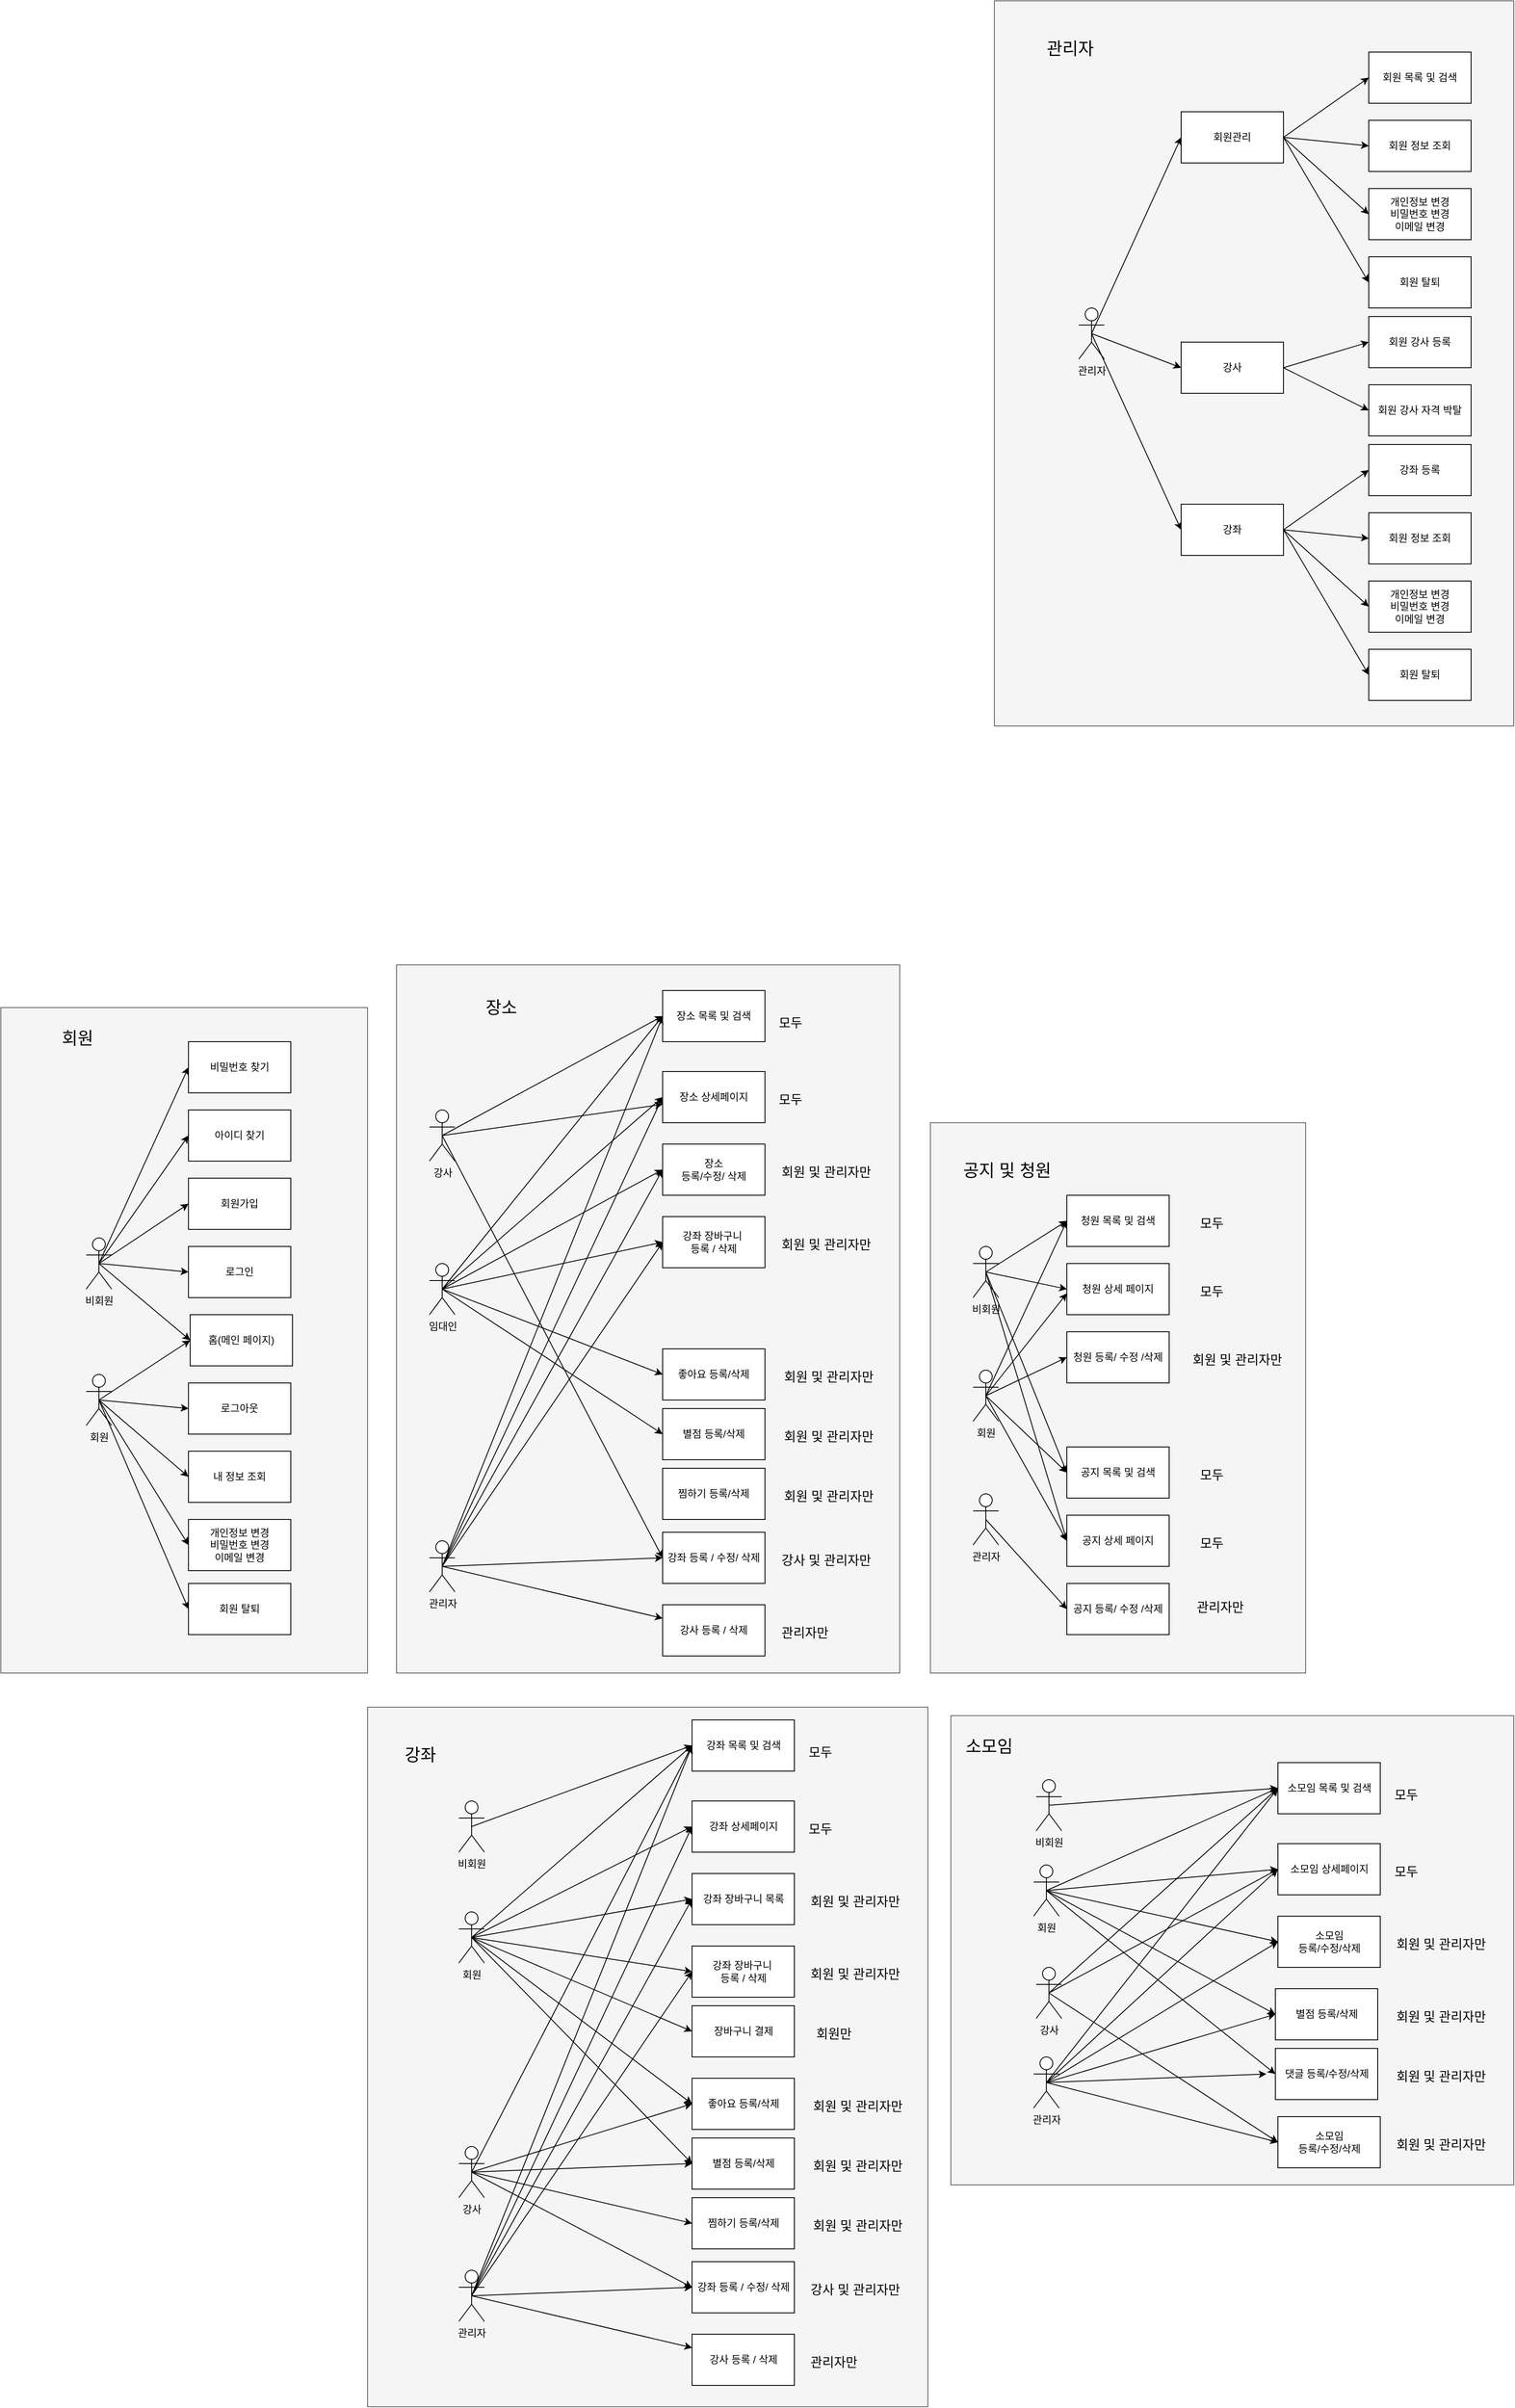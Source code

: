 <mxfile version="16.2.7" type="device"><diagram id="tnVZ0UBJcS_39ZydmiyV" name="Page-1"><mxGraphModel dx="2728" dy="2067" grid="1" gridSize="10" guides="1" tooltips="1" connect="1" arrows="1" fold="1" page="1" pageScale="1" pageWidth="827" pageHeight="1169" math="0" shadow="0"><root><mxCell id="0"/><mxCell id="1" parent="0"/><mxCell id="cS36Bygaj4DYbMLVJEpP-3" value="" style="rounded=0;whiteSpace=wrap;html=1;fillColor=#f5f5f5;fontColor=#333333;strokeColor=#666666;" parent="1" vertex="1"><mxGeometry x="-414" y="1000" width="430" height="780" as="geometry"/></mxCell><mxCell id="cS36Bygaj4DYbMLVJEpP-16" style="edgeStyle=none;rounded=0;orthogonalLoop=1;jettySize=auto;html=1;exitX=0.5;exitY=0.5;exitDx=0;exitDy=0;exitPerimeter=0;entryX=0;entryY=0.5;entryDx=0;entryDy=0;" parent="1" source="cS36Bygaj4DYbMLVJEpP-1" target="cS36Bygaj4DYbMLVJEpP-4" edge="1"><mxGeometry relative="1" as="geometry"/></mxCell><mxCell id="cS36Bygaj4DYbMLVJEpP-17" style="edgeStyle=none;rounded=0;orthogonalLoop=1;jettySize=auto;html=1;exitX=0.5;exitY=0.5;exitDx=0;exitDy=0;exitPerimeter=0;entryX=0;entryY=0.5;entryDx=0;entryDy=0;" parent="1" source="cS36Bygaj4DYbMLVJEpP-1" target="cS36Bygaj4DYbMLVJEpP-6" edge="1"><mxGeometry relative="1" as="geometry"/></mxCell><mxCell id="cS36Bygaj4DYbMLVJEpP-18" style="edgeStyle=none;rounded=0;orthogonalLoop=1;jettySize=auto;html=1;exitX=0.5;exitY=0.5;exitDx=0;exitDy=0;exitPerimeter=0;entryX=0;entryY=0.5;entryDx=0;entryDy=0;" parent="1" source="cS36Bygaj4DYbMLVJEpP-1" target="cS36Bygaj4DYbMLVJEpP-9" edge="1"><mxGeometry relative="1" as="geometry"/></mxCell><mxCell id="cS36Bygaj4DYbMLVJEpP-19" style="edgeStyle=none;rounded=0;orthogonalLoop=1;jettySize=auto;html=1;exitX=0.5;exitY=0.5;exitDx=0;exitDy=0;exitPerimeter=0;entryX=0;entryY=0.5;entryDx=0;entryDy=0;" parent="1" source="cS36Bygaj4DYbMLVJEpP-1" target="cS36Bygaj4DYbMLVJEpP-12" edge="1"><mxGeometry relative="1" as="geometry"/></mxCell><mxCell id="cS36Bygaj4DYbMLVJEpP-60" style="edgeStyle=none;rounded=0;orthogonalLoop=1;jettySize=auto;html=1;exitX=0.5;exitY=0.5;exitDx=0;exitDy=0;exitPerimeter=0;entryX=0;entryY=0.5;entryDx=0;entryDy=0;" parent="1" source="cS36Bygaj4DYbMLVJEpP-1" target="cS36Bygaj4DYbMLVJEpP-5" edge="1"><mxGeometry relative="1" as="geometry"/></mxCell><mxCell id="cS36Bygaj4DYbMLVJEpP-1" value="비회원" style="shape=umlActor;verticalLabelPosition=bottom;verticalAlign=top;html=1;outlineConnect=0;" parent="1" vertex="1"><mxGeometry x="-314" y="1270" width="30" height="60" as="geometry"/></mxCell><mxCell id="cS36Bygaj4DYbMLVJEpP-20" style="edgeStyle=none;rounded=0;orthogonalLoop=1;jettySize=auto;html=1;exitX=0.5;exitY=0.5;exitDx=0;exitDy=0;exitPerimeter=0;entryX=0;entryY=0.5;entryDx=0;entryDy=0;" parent="1" source="cS36Bygaj4DYbMLVJEpP-2" target="cS36Bygaj4DYbMLVJEpP-4" edge="1"><mxGeometry relative="1" as="geometry"/></mxCell><mxCell id="cS36Bygaj4DYbMLVJEpP-24" style="edgeStyle=none;rounded=0;orthogonalLoop=1;jettySize=auto;html=1;exitX=0.5;exitY=0.5;exitDx=0;exitDy=0;exitPerimeter=0;entryX=0;entryY=0.5;entryDx=0;entryDy=0;" parent="1" source="cS36Bygaj4DYbMLVJEpP-2" target="cS36Bygaj4DYbMLVJEpP-22" edge="1"><mxGeometry relative="1" as="geometry"/></mxCell><mxCell id="cS36Bygaj4DYbMLVJEpP-25" style="edgeStyle=none;rounded=0;orthogonalLoop=1;jettySize=auto;html=1;exitX=0.5;exitY=0.5;exitDx=0;exitDy=0;exitPerimeter=0;entryX=0;entryY=0.5;entryDx=0;entryDy=0;" parent="1" source="cS36Bygaj4DYbMLVJEpP-2" target="cS36Bygaj4DYbMLVJEpP-7" edge="1"><mxGeometry relative="1" as="geometry"/></mxCell><mxCell id="cS36Bygaj4DYbMLVJEpP-26" style="edgeStyle=none;rounded=0;orthogonalLoop=1;jettySize=auto;html=1;exitX=0.5;exitY=0.5;exitDx=0;exitDy=0;exitPerimeter=0;entryX=0;entryY=0.5;entryDx=0;entryDy=0;" parent="1" source="cS36Bygaj4DYbMLVJEpP-2" target="cS36Bygaj4DYbMLVJEpP-11" edge="1"><mxGeometry relative="1" as="geometry"/></mxCell><mxCell id="cS36Bygaj4DYbMLVJEpP-27" style="edgeStyle=none;rounded=0;orthogonalLoop=1;jettySize=auto;html=1;exitX=0.5;exitY=0.5;exitDx=0;exitDy=0;exitPerimeter=0;entryX=0;entryY=0.5;entryDx=0;entryDy=0;" parent="1" source="cS36Bygaj4DYbMLVJEpP-2" target="cS36Bygaj4DYbMLVJEpP-10" edge="1"><mxGeometry relative="1" as="geometry"/></mxCell><mxCell id="cS36Bygaj4DYbMLVJEpP-2" value="회원" style="shape=umlActor;verticalLabelPosition=bottom;verticalAlign=top;html=1;outlineConnect=0;" parent="1" vertex="1"><mxGeometry x="-314" y="1430" width="30" height="60" as="geometry"/></mxCell><mxCell id="cS36Bygaj4DYbMLVJEpP-4" value="홈(메인 페이지)" style="rounded=0;whiteSpace=wrap;html=1;" parent="1" vertex="1"><mxGeometry x="-192" y="1360" width="120" height="60" as="geometry"/></mxCell><mxCell id="cS36Bygaj4DYbMLVJEpP-5" value="로그인" style="rounded=0;whiteSpace=wrap;html=1;" parent="1" vertex="1"><mxGeometry x="-194" y="1280" width="120" height="60" as="geometry"/></mxCell><mxCell id="cS36Bygaj4DYbMLVJEpP-6" value="회원가입" style="rounded=0;whiteSpace=wrap;html=1;" parent="1" vertex="1"><mxGeometry x="-194" y="1200" width="120" height="60" as="geometry"/></mxCell><mxCell id="cS36Bygaj4DYbMLVJEpP-7" value="내 정보 조회" style="rounded=0;whiteSpace=wrap;html=1;" parent="1" vertex="1"><mxGeometry x="-194" y="1520" width="120" height="60" as="geometry"/></mxCell><mxCell id="cS36Bygaj4DYbMLVJEpP-9" value="아이디 찾기" style="rounded=0;whiteSpace=wrap;html=1;" parent="1" vertex="1"><mxGeometry x="-194" y="1120" width="120" height="60" as="geometry"/></mxCell><mxCell id="cS36Bygaj4DYbMLVJEpP-10" value="회원 탈퇴" style="rounded=0;whiteSpace=wrap;html=1;" parent="1" vertex="1"><mxGeometry x="-194" y="1675" width="120" height="60" as="geometry"/></mxCell><mxCell id="cS36Bygaj4DYbMLVJEpP-11" value="개인정보 변경&lt;br&gt;비밀번호 변경&lt;br&gt;이메일 변경" style="rounded=0;whiteSpace=wrap;html=1;" parent="1" vertex="1"><mxGeometry x="-194" y="1600" width="120" height="60" as="geometry"/></mxCell><mxCell id="cS36Bygaj4DYbMLVJEpP-12" value="비밀번호 찾기" style="rounded=0;whiteSpace=wrap;html=1;" parent="1" vertex="1"><mxGeometry x="-194" y="1040" width="120" height="60" as="geometry"/></mxCell><mxCell id="cS36Bygaj4DYbMLVJEpP-22" value="로그아웃" style="rounded=0;whiteSpace=wrap;html=1;" parent="1" vertex="1"><mxGeometry x="-194" y="1440" width="120" height="60" as="geometry"/></mxCell><mxCell id="cS36Bygaj4DYbMLVJEpP-29" value="" style="rounded=0;whiteSpace=wrap;html=1;fillColor=#f5f5f5;fontColor=#333333;strokeColor=#666666;" parent="1" vertex="1"><mxGeometry x="751" y="-180" width="609" height="850" as="geometry"/></mxCell><mxCell id="cS36Bygaj4DYbMLVJEpP-33" style="edgeStyle=none;rounded=0;orthogonalLoop=1;jettySize=auto;html=1;exitX=0.5;exitY=0.5;exitDx=0;exitDy=0;exitPerimeter=0;entryX=0;entryY=0.5;entryDx=0;entryDy=0;" parent="1" source="cS36Bygaj4DYbMLVJEpP-34" target="cS36Bygaj4DYbMLVJEpP-48" edge="1"><mxGeometry relative="1" as="geometry"/></mxCell><mxCell id="nobBOqxAMvj7WDe08s8C-33" style="edgeStyle=none;rounded=0;orthogonalLoop=1;jettySize=auto;html=1;exitX=0.5;exitY=0.5;exitDx=0;exitDy=0;exitPerimeter=0;entryX=0;entryY=0.5;entryDx=0;entryDy=0;" parent="1" source="cS36Bygaj4DYbMLVJEpP-34" target="cS36Bygaj4DYbMLVJEpP-142" edge="1"><mxGeometry relative="1" as="geometry"/></mxCell><mxCell id="nobBOqxAMvj7WDe08s8C-34" style="edgeStyle=none;rounded=0;orthogonalLoop=1;jettySize=auto;html=1;exitX=0.5;exitY=0.5;exitDx=0;exitDy=0;exitPerimeter=0;entryX=0;entryY=0.5;entryDx=0;entryDy=0;" parent="1" source="cS36Bygaj4DYbMLVJEpP-34" target="cS36Bygaj4DYbMLVJEpP-151" edge="1"><mxGeometry relative="1" as="geometry"/></mxCell><mxCell id="cS36Bygaj4DYbMLVJEpP-34" value="관리자" style="shape=umlActor;verticalLabelPosition=bottom;verticalAlign=top;html=1;outlineConnect=0;" parent="1" vertex="1"><mxGeometry x="850" y="180" width="30" height="60" as="geometry"/></mxCell><mxCell id="cS36Bygaj4DYbMLVJEpP-53" style="edgeStyle=none;rounded=0;orthogonalLoop=1;jettySize=auto;html=1;exitX=1;exitY=0.5;exitDx=0;exitDy=0;entryX=0;entryY=0.5;entryDx=0;entryDy=0;" parent="1" source="cS36Bygaj4DYbMLVJEpP-48" target="cS36Bygaj4DYbMLVJEpP-51" edge="1"><mxGeometry relative="1" as="geometry"/></mxCell><mxCell id="cS36Bygaj4DYbMLVJEpP-54" style="edgeStyle=none;rounded=0;orthogonalLoop=1;jettySize=auto;html=1;exitX=1;exitY=0.5;exitDx=0;exitDy=0;entryX=0;entryY=0.5;entryDx=0;entryDy=0;" parent="1" source="cS36Bygaj4DYbMLVJEpP-48" target="cS36Bygaj4DYbMLVJEpP-52" edge="1"><mxGeometry relative="1" as="geometry"/></mxCell><mxCell id="cS36Bygaj4DYbMLVJEpP-56" style="edgeStyle=none;rounded=0;orthogonalLoop=1;jettySize=auto;html=1;exitX=1;exitY=0.5;exitDx=0;exitDy=0;entryX=0;entryY=0.5;entryDx=0;entryDy=0;" parent="1" source="cS36Bygaj4DYbMLVJEpP-48" target="cS36Bygaj4DYbMLVJEpP-55" edge="1"><mxGeometry relative="1" as="geometry"/></mxCell><mxCell id="cS36Bygaj4DYbMLVJEpP-59" style="edgeStyle=none;rounded=0;orthogonalLoop=1;jettySize=auto;html=1;exitX=1;exitY=0.5;exitDx=0;exitDy=0;entryX=0;entryY=0.5;entryDx=0;entryDy=0;" parent="1" source="cS36Bygaj4DYbMLVJEpP-48" target="cS36Bygaj4DYbMLVJEpP-58" edge="1"><mxGeometry relative="1" as="geometry"/></mxCell><mxCell id="cS36Bygaj4DYbMLVJEpP-48" value="회원관리" style="rounded=0;whiteSpace=wrap;html=1;" parent="1" vertex="1"><mxGeometry x="970" y="-50" width="120" height="60" as="geometry"/></mxCell><mxCell id="cS36Bygaj4DYbMLVJEpP-51" value="회원 목록 및 검색" style="rounded=0;whiteSpace=wrap;html=1;" parent="1" vertex="1"><mxGeometry x="1190" y="-120" width="120" height="60" as="geometry"/></mxCell><mxCell id="cS36Bygaj4DYbMLVJEpP-52" value="개인정보 변경&lt;br&gt;비밀번호 변경&lt;br&gt;이메일 변경" style="rounded=0;whiteSpace=wrap;html=1;" parent="1" vertex="1"><mxGeometry x="1190" y="40" width="120" height="60" as="geometry"/></mxCell><mxCell id="cS36Bygaj4DYbMLVJEpP-55" value="회원 정보 조회" style="rounded=0;whiteSpace=wrap;html=1;" parent="1" vertex="1"><mxGeometry x="1190" y="-40" width="120" height="60" as="geometry"/></mxCell><mxCell id="cS36Bygaj4DYbMLVJEpP-58" value="회원 탈퇴" style="rounded=0;whiteSpace=wrap;html=1;" parent="1" vertex="1"><mxGeometry x="1190" y="120" width="120" height="60" as="geometry"/></mxCell><mxCell id="cS36Bygaj4DYbMLVJEpP-84" value="" style="rounded=0;whiteSpace=wrap;html=1;fillColor=#f5f5f5;fontColor=#333333;strokeColor=#666666;" parent="1" vertex="1"><mxGeometry x="16" y="1820" width="657" height="820" as="geometry"/></mxCell><mxCell id="cS36Bygaj4DYbMLVJEpP-85" style="edgeStyle=none;rounded=0;orthogonalLoop=1;jettySize=auto;html=1;exitX=0.5;exitY=0.5;exitDx=0;exitDy=0;exitPerimeter=0;entryX=0;entryY=0.5;entryDx=0;entryDy=0;" parent="1" source="cS36Bygaj4DYbMLVJEpP-90" target="cS36Bygaj4DYbMLVJEpP-97" edge="1"><mxGeometry relative="1" as="geometry"/></mxCell><mxCell id="cS36Bygaj4DYbMLVJEpP-90" value="비회원" style="shape=umlActor;verticalLabelPosition=bottom;verticalAlign=top;html=1;outlineConnect=0;" parent="1" vertex="1"><mxGeometry x="123" y="1930" width="30" height="60" as="geometry"/></mxCell><mxCell id="cS36Bygaj4DYbMLVJEpP-91" style="edgeStyle=none;rounded=0;orthogonalLoop=1;jettySize=auto;html=1;exitX=0.5;exitY=0.5;exitDx=0;exitDy=0;exitPerimeter=0;entryX=0;entryY=0.5;entryDx=0;entryDy=0;" parent="1" source="cS36Bygaj4DYbMLVJEpP-96" target="cS36Bygaj4DYbMLVJEpP-97" edge="1"><mxGeometry relative="1" as="geometry"/></mxCell><mxCell id="cS36Bygaj4DYbMLVJEpP-93" style="edgeStyle=none;rounded=0;orthogonalLoop=1;jettySize=auto;html=1;exitX=0.5;exitY=0.5;exitDx=0;exitDy=0;exitPerimeter=0;entryX=0;entryY=0.5;entryDx=0;entryDy=0;" parent="1" source="cS36Bygaj4DYbMLVJEpP-96" target="cS36Bygaj4DYbMLVJEpP-100" edge="1"><mxGeometry relative="1" as="geometry"/></mxCell><mxCell id="cS36Bygaj4DYbMLVJEpP-162" style="edgeStyle=none;rounded=0;orthogonalLoop=1;jettySize=auto;html=1;exitX=0.5;exitY=0.5;exitDx=0;exitDy=0;exitPerimeter=0;entryX=0;entryY=0.5;entryDx=0;entryDy=0;fontSize=20;" parent="1" source="cS36Bygaj4DYbMLVJEpP-96" target="cS36Bygaj4DYbMLVJEpP-157" edge="1"><mxGeometry relative="1" as="geometry"/></mxCell><mxCell id="cS36Bygaj4DYbMLVJEpP-169" style="edgeStyle=none;rounded=0;orthogonalLoop=1;jettySize=auto;html=1;exitX=0.5;exitY=0.5;exitDx=0;exitDy=0;exitPerimeter=0;entryX=0;entryY=0.5;entryDx=0;entryDy=0;fontSize=20;" parent="1" source="cS36Bygaj4DYbMLVJEpP-96" target="cS36Bygaj4DYbMLVJEpP-103" edge="1"><mxGeometry relative="1" as="geometry"/></mxCell><mxCell id="cS36Bygaj4DYbMLVJEpP-256" style="edgeStyle=none;rounded=0;orthogonalLoop=1;jettySize=auto;html=1;exitX=0.5;exitY=0.5;exitDx=0;exitDy=0;exitPerimeter=0;entryX=0;entryY=0.5;entryDx=0;entryDy=0;fontSize=15;" parent="1" source="cS36Bygaj4DYbMLVJEpP-96" target="cS36Bygaj4DYbMLVJEpP-253" edge="1"><mxGeometry relative="1" as="geometry"/></mxCell><mxCell id="cS36Bygaj4DYbMLVJEpP-257" style="edgeStyle=none;rounded=0;orthogonalLoop=1;jettySize=auto;html=1;exitX=0.5;exitY=0.5;exitDx=0;exitDy=0;exitPerimeter=0;entryX=0;entryY=0.5;entryDx=0;entryDy=0;fontSize=15;" parent="1" source="cS36Bygaj4DYbMLVJEpP-96" target="cS36Bygaj4DYbMLVJEpP-254" edge="1"><mxGeometry relative="1" as="geometry"/></mxCell><mxCell id="nobBOqxAMvj7WDe08s8C-4" style="edgeStyle=none;rounded=0;orthogonalLoop=1;jettySize=auto;html=1;exitX=0.5;exitY=0.5;exitDx=0;exitDy=0;exitPerimeter=0;entryX=0;entryY=0.5;entryDx=0;entryDy=0;" parent="1" source="cS36Bygaj4DYbMLVJEpP-96" target="nobBOqxAMvj7WDe08s8C-2" edge="1"><mxGeometry relative="1" as="geometry"/></mxCell><mxCell id="cS36Bygaj4DYbMLVJEpP-96" value="회원" style="shape=umlActor;verticalLabelPosition=bottom;verticalAlign=top;html=1;outlineConnect=0;" parent="1" vertex="1"><mxGeometry x="123" y="2060" width="30" height="60" as="geometry"/></mxCell><mxCell id="cS36Bygaj4DYbMLVJEpP-97" value="강좌 목록 및 검색" style="rounded=0;whiteSpace=wrap;html=1;" parent="1" vertex="1"><mxGeometry x="396.5" y="1835" width="120" height="60" as="geometry"/></mxCell><mxCell id="cS36Bygaj4DYbMLVJEpP-100" value="강좌 장바구니 목록" style="rounded=0;whiteSpace=wrap;html=1;" parent="1" vertex="1"><mxGeometry x="396.5" y="2015" width="120" height="60" as="geometry"/></mxCell><mxCell id="cS36Bygaj4DYbMLVJEpP-103" value="강좌 장바구니&amp;nbsp;&lt;br&gt;등록 / 삭제" style="rounded=0;whiteSpace=wrap;html=1;" parent="1" vertex="1"><mxGeometry x="396.5" y="2100" width="120" height="60" as="geometry"/></mxCell><mxCell id="cS36Bygaj4DYbMLVJEpP-104" value="강좌 등록 / 수정/ 삭제" style="rounded=0;whiteSpace=wrap;html=1;" parent="1" vertex="1"><mxGeometry x="396.5" y="2470" width="120" height="60" as="geometry"/></mxCell><mxCell id="cS36Bygaj4DYbMLVJEpP-107" value="" style="rounded=0;whiteSpace=wrap;html=1;fillColor=#f5f5f5;fontColor=#333333;strokeColor=#666666;" parent="1" vertex="1"><mxGeometry x="676" y="1135" width="440" height="645" as="geometry"/></mxCell><mxCell id="nobBOqxAMvj7WDe08s8C-9" style="edgeStyle=none;rounded=0;orthogonalLoop=1;jettySize=auto;html=1;exitX=0.5;exitY=0.5;exitDx=0;exitDy=0;exitPerimeter=0;entryX=0;entryY=0.5;entryDx=0;entryDy=0;" parent="1" source="cS36Bygaj4DYbMLVJEpP-113" target="nobBOqxAMvj7WDe08s8C-8" edge="1"><mxGeometry relative="1" as="geometry"/></mxCell><mxCell id="nobBOqxAMvj7WDe08s8C-13" style="edgeStyle=none;rounded=0;orthogonalLoop=1;jettySize=auto;html=1;exitX=0.5;exitY=0.5;exitDx=0;exitDy=0;exitPerimeter=0;entryX=0;entryY=0.5;entryDx=0;entryDy=0;" parent="1" source="cS36Bygaj4DYbMLVJEpP-113" target="nobBOqxAMvj7WDe08s8C-7" edge="1"><mxGeometry relative="1" as="geometry"/></mxCell><mxCell id="nobBOqxAMvj7WDe08s8C-17" style="edgeStyle=none;rounded=0;orthogonalLoop=1;jettySize=auto;html=1;exitX=0.5;exitY=0.5;exitDx=0;exitDy=0;exitPerimeter=0;" parent="1" source="cS36Bygaj4DYbMLVJEpP-113" edge="1"><mxGeometry relative="1" as="geometry"><mxPoint x="836" y="1545" as="targetPoint"/></mxGeometry></mxCell><mxCell id="nobBOqxAMvj7WDe08s8C-18" style="edgeStyle=none;rounded=0;orthogonalLoop=1;jettySize=auto;html=1;exitX=0.5;exitY=0.5;exitDx=0;exitDy=0;exitPerimeter=0;entryX=0;entryY=0.5;entryDx=0;entryDy=0;" parent="1" source="cS36Bygaj4DYbMLVJEpP-113" target="cS36Bygaj4DYbMLVJEpP-124" edge="1"><mxGeometry relative="1" as="geometry"/></mxCell><mxCell id="cS36Bygaj4DYbMLVJEpP-113" value="비회원" style="shape=umlActor;verticalLabelPosition=bottom;verticalAlign=top;html=1;outlineConnect=0;" parent="1" vertex="1"><mxGeometry x="726" y="1280" width="30" height="60" as="geometry"/></mxCell><mxCell id="nobBOqxAMvj7WDe08s8C-12" style="edgeStyle=none;rounded=0;orthogonalLoop=1;jettySize=auto;html=1;exitX=0.5;exitY=0.5;exitDx=0;exitDy=0;exitPerimeter=0;entryX=0;entryY=0.5;entryDx=0;entryDy=0;" parent="1" source="cS36Bygaj4DYbMLVJEpP-119" target="nobBOqxAMvj7WDe08s8C-8" edge="1"><mxGeometry relative="1" as="geometry"/></mxCell><mxCell id="nobBOqxAMvj7WDe08s8C-14" style="edgeStyle=none;rounded=0;orthogonalLoop=1;jettySize=auto;html=1;exitX=0.5;exitY=0.5;exitDx=0;exitDy=0;exitPerimeter=0;" parent="1" source="cS36Bygaj4DYbMLVJEpP-119" edge="1"><mxGeometry relative="1" as="geometry"><mxPoint x="836" y="1335" as="targetPoint"/></mxGeometry></mxCell><mxCell id="nobBOqxAMvj7WDe08s8C-15" style="edgeStyle=none;rounded=0;orthogonalLoop=1;jettySize=auto;html=1;exitX=0.5;exitY=0.5;exitDx=0;exitDy=0;exitPerimeter=0;entryX=0;entryY=0.5;entryDx=0;entryDy=0;" parent="1" source="cS36Bygaj4DYbMLVJEpP-119" target="nobBOqxAMvj7WDe08s8C-6" edge="1"><mxGeometry relative="1" as="geometry"/></mxCell><mxCell id="nobBOqxAMvj7WDe08s8C-16" style="edgeStyle=none;rounded=0;orthogonalLoop=1;jettySize=auto;html=1;exitX=0.5;exitY=0.5;exitDx=0;exitDy=0;exitPerimeter=0;entryX=0;entryY=0.5;entryDx=0;entryDy=0;" parent="1" source="cS36Bygaj4DYbMLVJEpP-119" target="cS36Bygaj4DYbMLVJEpP-127" edge="1"><mxGeometry relative="1" as="geometry"/></mxCell><mxCell id="nobBOqxAMvj7WDe08s8C-20" style="edgeStyle=none;rounded=0;orthogonalLoop=1;jettySize=auto;html=1;exitX=0.5;exitY=0.5;exitDx=0;exitDy=0;exitPerimeter=0;entryX=0;entryY=0.5;entryDx=0;entryDy=0;" parent="1" source="cS36Bygaj4DYbMLVJEpP-119" target="cS36Bygaj4DYbMLVJEpP-124" edge="1"><mxGeometry relative="1" as="geometry"/></mxCell><mxCell id="cS36Bygaj4DYbMLVJEpP-119" value="회원" style="shape=umlActor;verticalLabelPosition=bottom;verticalAlign=top;html=1;outlineConnect=0;" parent="1" vertex="1"><mxGeometry x="726" y="1425" width="30" height="60" as="geometry"/></mxCell><mxCell id="cS36Bygaj4DYbMLVJEpP-122" value="공지 등록/ 수정 /삭제" style="rounded=0;whiteSpace=wrap;html=1;" parent="1" vertex="1"><mxGeometry x="836" y="1675" width="120" height="60" as="geometry"/></mxCell><mxCell id="cS36Bygaj4DYbMLVJEpP-124" value="공지 상세 페이지" style="rounded=0;whiteSpace=wrap;html=1;" parent="1" vertex="1"><mxGeometry x="836" y="1595" width="120" height="60" as="geometry"/></mxCell><mxCell id="cS36Bygaj4DYbMLVJEpP-127" value="공지 목록 및 검색" style="rounded=0;whiteSpace=wrap;html=1;" parent="1" vertex="1"><mxGeometry x="836" y="1515" width="120" height="60" as="geometry"/></mxCell><mxCell id="cS36Bygaj4DYbMLVJEpP-129" value="&lt;font style=&quot;font-size: 20px&quot;&gt;공지 및 청원&lt;/font&gt;" style="text;html=1;strokeColor=none;fillColor=none;align=center;verticalAlign=middle;whiteSpace=wrap;rounded=0;" parent="1" vertex="1"><mxGeometry x="696" y="1175" width="140" height="30" as="geometry"/></mxCell><mxCell id="cS36Bygaj4DYbMLVJEpP-130" value="&lt;span style=&quot;font-size: 20px&quot;&gt;강좌&lt;/span&gt;" style="text;html=1;strokeColor=none;fillColor=none;align=center;verticalAlign=middle;whiteSpace=wrap;rounded=0;" parent="1" vertex="1"><mxGeometry x="43" y="1860" width="70" height="30" as="geometry"/></mxCell><mxCell id="cS36Bygaj4DYbMLVJEpP-132" value="&lt;font style=&quot;font-size: 20px&quot;&gt;회원&lt;/font&gt;" style="text;html=1;strokeColor=none;fillColor=none;align=center;verticalAlign=middle;whiteSpace=wrap;rounded=0;" parent="1" vertex="1"><mxGeometry x="-394" y="1020" width="140" height="30" as="geometry"/></mxCell><mxCell id="cS36Bygaj4DYbMLVJEpP-133" value="&lt;font style=&quot;font-size: 20px&quot;&gt;관리자&lt;/font&gt;" style="text;html=1;strokeColor=none;fillColor=none;align=center;verticalAlign=middle;whiteSpace=wrap;rounded=0;" parent="1" vertex="1"><mxGeometry x="770" y="-140" width="140" height="30" as="geometry"/></mxCell><mxCell id="cS36Bygaj4DYbMLVJEpP-135" style="edgeStyle=none;rounded=0;orthogonalLoop=1;jettySize=auto;html=1;exitX=0.5;exitY=0.5;exitDx=0;exitDy=0;exitPerimeter=0;entryX=0;entryY=0.5;entryDx=0;entryDy=0;fontSize=20;" parent="1" source="cS36Bygaj4DYbMLVJEpP-134" target="cS36Bygaj4DYbMLVJEpP-104" edge="1"><mxGeometry relative="1" as="geometry"/></mxCell><mxCell id="cS36Bygaj4DYbMLVJEpP-170" style="edgeStyle=none;rounded=0;orthogonalLoop=1;jettySize=auto;html=1;exitX=0.5;exitY=0.5;exitDx=0;exitDy=0;exitPerimeter=0;entryX=0;entryY=0.5;entryDx=0;entryDy=0;fontSize=20;" parent="1" source="cS36Bygaj4DYbMLVJEpP-134" target="cS36Bygaj4DYbMLVJEpP-97" edge="1"><mxGeometry relative="1" as="geometry"/></mxCell><mxCell id="cS36Bygaj4DYbMLVJEpP-265" style="edgeStyle=none;rounded=0;orthogonalLoop=1;jettySize=auto;html=1;exitX=0.5;exitY=0.5;exitDx=0;exitDy=0;exitPerimeter=0;entryX=0;entryY=0.5;entryDx=0;entryDy=0;fontSize=15;" parent="1" source="cS36Bygaj4DYbMLVJEpP-134" target="cS36Bygaj4DYbMLVJEpP-261" edge="1"><mxGeometry relative="1" as="geometry"/></mxCell><mxCell id="cS36Bygaj4DYbMLVJEpP-266" style="edgeStyle=none;rounded=0;orthogonalLoop=1;jettySize=auto;html=1;exitX=0.5;exitY=0.5;exitDx=0;exitDy=0;exitPerimeter=0;entryX=0;entryY=0.5;entryDx=0;entryDy=0;fontSize=15;" parent="1" source="cS36Bygaj4DYbMLVJEpP-134" target="cS36Bygaj4DYbMLVJEpP-254" edge="1"><mxGeometry relative="1" as="geometry"/></mxCell><mxCell id="cS36Bygaj4DYbMLVJEpP-267" style="edgeStyle=none;rounded=0;orthogonalLoop=1;jettySize=auto;html=1;exitX=0.5;exitY=0.5;exitDx=0;exitDy=0;exitPerimeter=0;entryX=0;entryY=0.5;entryDx=0;entryDy=0;fontSize=15;" parent="1" source="cS36Bygaj4DYbMLVJEpP-134" target="cS36Bygaj4DYbMLVJEpP-253" edge="1"><mxGeometry relative="1" as="geometry"/></mxCell><mxCell id="cS36Bygaj4DYbMLVJEpP-134" value="강사" style="shape=umlActor;verticalLabelPosition=bottom;verticalAlign=top;html=1;outlineConnect=0;" parent="1" vertex="1"><mxGeometry x="123" y="2335" width="30" height="60" as="geometry"/></mxCell><mxCell id="cS36Bygaj4DYbMLVJEpP-138" style="edgeStyle=none;rounded=0;orthogonalLoop=1;jettySize=auto;html=1;exitX=1;exitY=0.5;exitDx=0;exitDy=0;entryX=0;entryY=0.5;entryDx=0;entryDy=0;" parent="1" source="cS36Bygaj4DYbMLVJEpP-142" target="cS36Bygaj4DYbMLVJEpP-143" edge="1"><mxGeometry relative="1" as="geometry"/></mxCell><mxCell id="cS36Bygaj4DYbMLVJEpP-140" style="edgeStyle=none;rounded=0;orthogonalLoop=1;jettySize=auto;html=1;exitX=1;exitY=0.5;exitDx=0;exitDy=0;entryX=0;entryY=0.5;entryDx=0;entryDy=0;" parent="1" source="cS36Bygaj4DYbMLVJEpP-142" target="cS36Bygaj4DYbMLVJEpP-145" edge="1"><mxGeometry relative="1" as="geometry"/></mxCell><mxCell id="cS36Bygaj4DYbMLVJEpP-142" value="강사" style="rounded=0;whiteSpace=wrap;html=1;" parent="1" vertex="1"><mxGeometry x="970" y="220" width="120" height="60" as="geometry"/></mxCell><mxCell id="cS36Bygaj4DYbMLVJEpP-143" value="회원 강사 등록" style="rounded=0;whiteSpace=wrap;html=1;" parent="1" vertex="1"><mxGeometry x="1190" y="190" width="120" height="60" as="geometry"/></mxCell><mxCell id="cS36Bygaj4DYbMLVJEpP-145" value="회원 강사 자격 박탈" style="rounded=0;whiteSpace=wrap;html=1;" parent="1" vertex="1"><mxGeometry x="1190" y="270" width="120" height="60" as="geometry"/></mxCell><mxCell id="cS36Bygaj4DYbMLVJEpP-147" style="edgeStyle=none;rounded=0;orthogonalLoop=1;jettySize=auto;html=1;exitX=1;exitY=0.5;exitDx=0;exitDy=0;entryX=0;entryY=0.5;entryDx=0;entryDy=0;" parent="1" source="cS36Bygaj4DYbMLVJEpP-151" target="cS36Bygaj4DYbMLVJEpP-152" edge="1"><mxGeometry relative="1" as="geometry"/></mxCell><mxCell id="cS36Bygaj4DYbMLVJEpP-148" style="edgeStyle=none;rounded=0;orthogonalLoop=1;jettySize=auto;html=1;exitX=1;exitY=0.5;exitDx=0;exitDy=0;entryX=0;entryY=0.5;entryDx=0;entryDy=0;" parent="1" source="cS36Bygaj4DYbMLVJEpP-151" target="cS36Bygaj4DYbMLVJEpP-153" edge="1"><mxGeometry relative="1" as="geometry"/></mxCell><mxCell id="cS36Bygaj4DYbMLVJEpP-149" style="edgeStyle=none;rounded=0;orthogonalLoop=1;jettySize=auto;html=1;exitX=1;exitY=0.5;exitDx=0;exitDy=0;entryX=0;entryY=0.5;entryDx=0;entryDy=0;" parent="1" source="cS36Bygaj4DYbMLVJEpP-151" target="cS36Bygaj4DYbMLVJEpP-154" edge="1"><mxGeometry relative="1" as="geometry"/></mxCell><mxCell id="cS36Bygaj4DYbMLVJEpP-150" style="edgeStyle=none;rounded=0;orthogonalLoop=1;jettySize=auto;html=1;exitX=1;exitY=0.5;exitDx=0;exitDy=0;entryX=0;entryY=0.5;entryDx=0;entryDy=0;" parent="1" source="cS36Bygaj4DYbMLVJEpP-151" target="cS36Bygaj4DYbMLVJEpP-155" edge="1"><mxGeometry relative="1" as="geometry"/></mxCell><mxCell id="cS36Bygaj4DYbMLVJEpP-151" value="강좌" style="rounded=0;whiteSpace=wrap;html=1;" parent="1" vertex="1"><mxGeometry x="970" y="410" width="120" height="60" as="geometry"/></mxCell><mxCell id="cS36Bygaj4DYbMLVJEpP-152" value="강좌 등록" style="rounded=0;whiteSpace=wrap;html=1;" parent="1" vertex="1"><mxGeometry x="1190" y="340" width="120" height="60" as="geometry"/></mxCell><mxCell id="cS36Bygaj4DYbMLVJEpP-153" value="개인정보 변경&lt;br&gt;비밀번호 변경&lt;br&gt;이메일 변경" style="rounded=0;whiteSpace=wrap;html=1;" parent="1" vertex="1"><mxGeometry x="1190" y="500" width="120" height="60" as="geometry"/></mxCell><mxCell id="cS36Bygaj4DYbMLVJEpP-154" value="회원 정보 조회" style="rounded=0;whiteSpace=wrap;html=1;" parent="1" vertex="1"><mxGeometry x="1190" y="420" width="120" height="60" as="geometry"/></mxCell><mxCell id="cS36Bygaj4DYbMLVJEpP-155" value="회원 탈퇴" style="rounded=0;whiteSpace=wrap;html=1;" parent="1" vertex="1"><mxGeometry x="1190" y="580" width="120" height="60" as="geometry"/></mxCell><mxCell id="cS36Bygaj4DYbMLVJEpP-160" style="edgeStyle=none;rounded=0;orthogonalLoop=1;jettySize=auto;html=1;exitX=0.5;exitY=0.5;exitDx=0;exitDy=0;exitPerimeter=0;fontSize=20;" parent="1" source="cS36Bygaj4DYbMLVJEpP-156" target="cS36Bygaj4DYbMLVJEpP-158" edge="1"><mxGeometry relative="1" as="geometry"/></mxCell><mxCell id="cS36Bygaj4DYbMLVJEpP-172" style="edgeStyle=none;rounded=0;orthogonalLoop=1;jettySize=auto;html=1;exitX=0.5;exitY=0.5;exitDx=0;exitDy=0;exitPerimeter=0;entryX=0;entryY=0.5;entryDx=0;entryDy=0;fontSize=20;" parent="1" source="cS36Bygaj4DYbMLVJEpP-156" target="cS36Bygaj4DYbMLVJEpP-104" edge="1"><mxGeometry relative="1" as="geometry"/></mxCell><mxCell id="cS36Bygaj4DYbMLVJEpP-173" style="edgeStyle=none;rounded=0;orthogonalLoop=1;jettySize=auto;html=1;exitX=0.5;exitY=0.5;exitDx=0;exitDy=0;exitPerimeter=0;entryX=0;entryY=0.5;entryDx=0;entryDy=0;fontSize=20;" parent="1" source="cS36Bygaj4DYbMLVJEpP-156" target="cS36Bygaj4DYbMLVJEpP-157" edge="1"><mxGeometry relative="1" as="geometry"/></mxCell><mxCell id="cS36Bygaj4DYbMLVJEpP-174" style="edgeStyle=none;rounded=0;orthogonalLoop=1;jettySize=auto;html=1;exitX=0.5;exitY=0.5;exitDx=0;exitDy=0;exitPerimeter=0;entryX=0;entryY=0.5;entryDx=0;entryDy=0;fontSize=20;" parent="1" source="cS36Bygaj4DYbMLVJEpP-156" target="cS36Bygaj4DYbMLVJEpP-97" edge="1"><mxGeometry relative="1" as="geometry"/></mxCell><mxCell id="cS36Bygaj4DYbMLVJEpP-175" style="edgeStyle=none;rounded=0;orthogonalLoop=1;jettySize=auto;html=1;exitX=0.5;exitY=0.5;exitDx=0;exitDy=0;exitPerimeter=0;entryX=0;entryY=0.5;entryDx=0;entryDy=0;fontSize=20;" parent="1" source="cS36Bygaj4DYbMLVJEpP-156" target="cS36Bygaj4DYbMLVJEpP-103" edge="1"><mxGeometry relative="1" as="geometry"/></mxCell><mxCell id="cS36Bygaj4DYbMLVJEpP-176" style="edgeStyle=none;rounded=0;orthogonalLoop=1;jettySize=auto;html=1;exitX=0.5;exitY=0.5;exitDx=0;exitDy=0;exitPerimeter=0;entryX=0;entryY=0.5;entryDx=0;entryDy=0;fontSize=20;" parent="1" source="cS36Bygaj4DYbMLVJEpP-156" target="cS36Bygaj4DYbMLVJEpP-100" edge="1"><mxGeometry relative="1" as="geometry"/></mxCell><mxCell id="cS36Bygaj4DYbMLVJEpP-156" value="관리자" style="shape=umlActor;verticalLabelPosition=bottom;verticalAlign=top;html=1;outlineConnect=0;" parent="1" vertex="1"><mxGeometry x="123" y="2480" width="30" height="60" as="geometry"/></mxCell><mxCell id="cS36Bygaj4DYbMLVJEpP-157" value="강좌 상세페이지" style="rounded=0;whiteSpace=wrap;html=1;" parent="1" vertex="1"><mxGeometry x="396.5" y="1930" width="120" height="60" as="geometry"/></mxCell><mxCell id="cS36Bygaj4DYbMLVJEpP-158" value="강사 등록 / 삭제" style="rounded=0;whiteSpace=wrap;html=1;" parent="1" vertex="1"><mxGeometry x="396.5" y="2555" width="120" height="60" as="geometry"/></mxCell><mxCell id="cS36Bygaj4DYbMLVJEpP-180" value="&lt;font style=&quot;font-size: 15px&quot;&gt;회원 및 관리자만&lt;/font&gt;" style="text;html=1;strokeColor=none;fillColor=none;align=center;verticalAlign=middle;whiteSpace=wrap;rounded=0;fontSize=20;" parent="1" vertex="1"><mxGeometry x="503" y="2030" width="170" height="30" as="geometry"/></mxCell><mxCell id="cS36Bygaj4DYbMLVJEpP-181" value="&lt;font style=&quot;font-size: 15px&quot;&gt;모두&lt;/font&gt;" style="text;html=1;strokeColor=none;fillColor=none;align=center;verticalAlign=middle;whiteSpace=wrap;rounded=0;fontSize=20;" parent="1" vertex="1"><mxGeometry x="516.5" y="1945" width="60" height="30" as="geometry"/></mxCell><mxCell id="cS36Bygaj4DYbMLVJEpP-182" value="&lt;font style=&quot;font-size: 15px&quot;&gt;모두&lt;/font&gt;" style="text;html=1;strokeColor=none;fillColor=none;align=center;verticalAlign=middle;whiteSpace=wrap;rounded=0;fontSize=20;" parent="1" vertex="1"><mxGeometry x="516.5" y="1855" width="60" height="30" as="geometry"/></mxCell><mxCell id="cS36Bygaj4DYbMLVJEpP-183" value="&lt;font style=&quot;font-size: 15px&quot;&gt;회원 및 관리자만&lt;/font&gt;" style="text;html=1;strokeColor=none;fillColor=none;align=center;verticalAlign=middle;whiteSpace=wrap;rounded=0;fontSize=20;" parent="1" vertex="1"><mxGeometry x="503" y="2115" width="170" height="30" as="geometry"/></mxCell><mxCell id="cS36Bygaj4DYbMLVJEpP-184" value="&lt;font style=&quot;font-size: 15px&quot;&gt;강사 및 관리자만&lt;/font&gt;" style="text;html=1;strokeColor=none;fillColor=none;align=center;verticalAlign=middle;whiteSpace=wrap;rounded=0;fontSize=20;" parent="1" vertex="1"><mxGeometry x="503" y="2485" width="170" height="30" as="geometry"/></mxCell><mxCell id="cS36Bygaj4DYbMLVJEpP-185" value="&lt;font style=&quot;font-size: 15px&quot;&gt;관리자만&lt;/font&gt;" style="text;html=1;strokeColor=none;fillColor=none;align=center;verticalAlign=middle;whiteSpace=wrap;rounded=0;fontSize=20;" parent="1" vertex="1"><mxGeometry x="478" y="2570" width="170" height="30" as="geometry"/></mxCell><mxCell id="cS36Bygaj4DYbMLVJEpP-188" value="" style="rounded=0;whiteSpace=wrap;html=1;fillColor=#f5f5f5;fontColor=#333333;strokeColor=#666666;" parent="1" vertex="1"><mxGeometry x="700" y="1830" width="660" height="550" as="geometry"/></mxCell><mxCell id="cS36Bygaj4DYbMLVJEpP-189" style="edgeStyle=none;rounded=0;orthogonalLoop=1;jettySize=auto;html=1;exitX=0.5;exitY=0.5;exitDx=0;exitDy=0;exitPerimeter=0;entryX=0;entryY=0.5;entryDx=0;entryDy=0;" parent="1" source="cS36Bygaj4DYbMLVJEpP-190" target="cS36Bygaj4DYbMLVJEpP-196" edge="1"><mxGeometry relative="1" as="geometry"/></mxCell><mxCell id="cS36Bygaj4DYbMLVJEpP-190" value="비회원" style="shape=umlActor;verticalLabelPosition=bottom;verticalAlign=top;html=1;outlineConnect=0;" parent="1" vertex="1"><mxGeometry x="800" y="1905" width="30" height="60" as="geometry"/></mxCell><mxCell id="cS36Bygaj4DYbMLVJEpP-191" style="edgeStyle=none;rounded=0;orthogonalLoop=1;jettySize=auto;html=1;exitX=0.5;exitY=0.5;exitDx=0;exitDy=0;exitPerimeter=0;entryX=0;entryY=0.5;entryDx=0;entryDy=0;" parent="1" source="cS36Bygaj4DYbMLVJEpP-195" target="cS36Bygaj4DYbMLVJEpP-196" edge="1"><mxGeometry relative="1" as="geometry"/></mxCell><mxCell id="cS36Bygaj4DYbMLVJEpP-192" style="edgeStyle=none;rounded=0;orthogonalLoop=1;jettySize=auto;html=1;exitX=0.5;exitY=0.5;exitDx=0;exitDy=0;exitPerimeter=0;entryX=0;entryY=0.5;entryDx=0;entryDy=0;" parent="1" source="cS36Bygaj4DYbMLVJEpP-195" target="cS36Bygaj4DYbMLVJEpP-197" edge="1"><mxGeometry relative="1" as="geometry"/></mxCell><mxCell id="cS36Bygaj4DYbMLVJEpP-193" style="edgeStyle=none;rounded=0;orthogonalLoop=1;jettySize=auto;html=1;exitX=0.5;exitY=0.5;exitDx=0;exitDy=0;exitPerimeter=0;entryX=0;entryY=0.5;entryDx=0;entryDy=0;fontSize=20;" parent="1" source="cS36Bygaj4DYbMLVJEpP-195" target="cS36Bygaj4DYbMLVJEpP-212" edge="1"><mxGeometry relative="1" as="geometry"/></mxCell><mxCell id="cS36Bygaj4DYbMLVJEpP-272" style="edgeStyle=none;rounded=0;orthogonalLoop=1;jettySize=auto;html=1;exitX=0.5;exitY=0.5;exitDx=0;exitDy=0;exitPerimeter=0;entryX=0;entryY=0.5;entryDx=0;entryDy=0;fontSize=15;" parent="1" source="cS36Bygaj4DYbMLVJEpP-195" target="cS36Bygaj4DYbMLVJEpP-268" edge="1"><mxGeometry relative="1" as="geometry"/></mxCell><mxCell id="cS36Bygaj4DYbMLVJEpP-273" style="edgeStyle=none;rounded=0;orthogonalLoop=1;jettySize=auto;html=1;exitX=0.5;exitY=0.5;exitDx=0;exitDy=0;exitPerimeter=0;entryX=0;entryY=0.5;entryDx=0;entryDy=0;fontSize=15;" parent="1" source="cS36Bygaj4DYbMLVJEpP-195" target="cS36Bygaj4DYbMLVJEpP-270" edge="1"><mxGeometry relative="1" as="geometry"/></mxCell><mxCell id="cS36Bygaj4DYbMLVJEpP-195" value="회원" style="shape=umlActor;verticalLabelPosition=bottom;verticalAlign=top;html=1;outlineConnect=0;" parent="1" vertex="1"><mxGeometry x="797" y="2005" width="30" height="60" as="geometry"/></mxCell><mxCell id="cS36Bygaj4DYbMLVJEpP-196" value="소모임 목록 및 검색" style="rounded=0;whiteSpace=wrap;html=1;" parent="1" vertex="1"><mxGeometry x="1083.5" y="1885" width="120" height="60" as="geometry"/></mxCell><mxCell id="cS36Bygaj4DYbMLVJEpP-197" value="소모임 &lt;br&gt;등록/수정/삭제" style="rounded=0;whiteSpace=wrap;html=1;" parent="1" vertex="1"><mxGeometry x="1083.5" y="2065" width="120" height="60" as="geometry"/></mxCell><mxCell id="cS36Bygaj4DYbMLVJEpP-199" value="소모임&lt;br&gt;등록/수정/삭제" style="rounded=0;whiteSpace=wrap;html=1;" parent="1" vertex="1"><mxGeometry x="1083.5" y="2300" width="120" height="60" as="geometry"/></mxCell><mxCell id="cS36Bygaj4DYbMLVJEpP-200" value="&lt;span style=&quot;font-size: 20px&quot;&gt;소모임&lt;/span&gt;" style="text;html=1;strokeColor=none;fillColor=none;align=center;verticalAlign=middle;whiteSpace=wrap;rounded=0;" parent="1" vertex="1"><mxGeometry x="710" y="1850" width="70" height="30" as="geometry"/></mxCell><mxCell id="cS36Bygaj4DYbMLVJEpP-201" style="edgeStyle=none;rounded=0;orthogonalLoop=1;jettySize=auto;html=1;exitX=0.5;exitY=0.5;exitDx=0;exitDy=0;exitPerimeter=0;entryX=0;entryY=0.5;entryDx=0;entryDy=0;fontSize=20;" parent="1" source="cS36Bygaj4DYbMLVJEpP-204" target="cS36Bygaj4DYbMLVJEpP-199" edge="1"><mxGeometry relative="1" as="geometry"/></mxCell><mxCell id="cS36Bygaj4DYbMLVJEpP-202" style="edgeStyle=none;rounded=0;orthogonalLoop=1;jettySize=auto;html=1;exitX=0.5;exitY=0.5;exitDx=0;exitDy=0;exitPerimeter=0;entryX=0;entryY=0.5;entryDx=0;entryDy=0;fontSize=20;" parent="1" source="cS36Bygaj4DYbMLVJEpP-204" target="cS36Bygaj4DYbMLVJEpP-196" edge="1"><mxGeometry relative="1" as="geometry"/></mxCell><mxCell id="cS36Bygaj4DYbMLVJEpP-203" style="edgeStyle=none;rounded=0;orthogonalLoop=1;jettySize=auto;html=1;exitX=0.5;exitY=0.5;exitDx=0;exitDy=0;exitPerimeter=0;entryX=0;entryY=0.5;entryDx=0;entryDy=0;fontSize=20;" parent="1" source="cS36Bygaj4DYbMLVJEpP-204" target="cS36Bygaj4DYbMLVJEpP-212" edge="1"><mxGeometry relative="1" as="geometry"/></mxCell><mxCell id="cS36Bygaj4DYbMLVJEpP-204" value="강사" style="shape=umlActor;verticalLabelPosition=bottom;verticalAlign=top;html=1;outlineConnect=0;" parent="1" vertex="1"><mxGeometry x="800" y="2125" width="30" height="60" as="geometry"/></mxCell><mxCell id="cS36Bygaj4DYbMLVJEpP-206" style="edgeStyle=none;rounded=0;orthogonalLoop=1;jettySize=auto;html=1;exitX=0.5;exitY=0.5;exitDx=0;exitDy=0;exitPerimeter=0;entryX=0;entryY=0.5;entryDx=0;entryDy=0;fontSize=20;" parent="1" source="cS36Bygaj4DYbMLVJEpP-211" target="cS36Bygaj4DYbMLVJEpP-199" edge="1"><mxGeometry relative="1" as="geometry"/></mxCell><mxCell id="cS36Bygaj4DYbMLVJEpP-207" style="edgeStyle=none;rounded=0;orthogonalLoop=1;jettySize=auto;html=1;exitX=0.5;exitY=0.5;exitDx=0;exitDy=0;exitPerimeter=0;entryX=0;entryY=0.5;entryDx=0;entryDy=0;fontSize=20;" parent="1" source="cS36Bygaj4DYbMLVJEpP-211" target="cS36Bygaj4DYbMLVJEpP-212" edge="1"><mxGeometry relative="1" as="geometry"/></mxCell><mxCell id="cS36Bygaj4DYbMLVJEpP-208" style="edgeStyle=none;rounded=0;orthogonalLoop=1;jettySize=auto;html=1;exitX=0.5;exitY=0.5;exitDx=0;exitDy=0;exitPerimeter=0;entryX=0;entryY=0.5;entryDx=0;entryDy=0;fontSize=20;" parent="1" source="cS36Bygaj4DYbMLVJEpP-211" target="cS36Bygaj4DYbMLVJEpP-196" edge="1"><mxGeometry relative="1" as="geometry"/></mxCell><mxCell id="cS36Bygaj4DYbMLVJEpP-210" style="edgeStyle=none;rounded=0;orthogonalLoop=1;jettySize=auto;html=1;exitX=0.5;exitY=0.5;exitDx=0;exitDy=0;exitPerimeter=0;entryX=0;entryY=0.5;entryDx=0;entryDy=0;fontSize=20;" parent="1" source="cS36Bygaj4DYbMLVJEpP-211" target="cS36Bygaj4DYbMLVJEpP-197" edge="1"><mxGeometry relative="1" as="geometry"/></mxCell><mxCell id="cS36Bygaj4DYbMLVJEpP-274" style="edgeStyle=none;rounded=0;orthogonalLoop=1;jettySize=auto;html=1;exitX=0.5;exitY=0.5;exitDx=0;exitDy=0;exitPerimeter=0;fontSize=15;" parent="1" source="cS36Bygaj4DYbMLVJEpP-211" edge="1"><mxGeometry relative="1" as="geometry"><mxPoint x="1070" y="2250" as="targetPoint"/></mxGeometry></mxCell><mxCell id="cS36Bygaj4DYbMLVJEpP-275" style="edgeStyle=none;rounded=0;orthogonalLoop=1;jettySize=auto;html=1;exitX=0.5;exitY=0.5;exitDx=0;exitDy=0;exitPerimeter=0;entryX=0;entryY=0.5;entryDx=0;entryDy=0;fontSize=15;" parent="1" source="cS36Bygaj4DYbMLVJEpP-211" target="cS36Bygaj4DYbMLVJEpP-268" edge="1"><mxGeometry relative="1" as="geometry"/></mxCell><mxCell id="cS36Bygaj4DYbMLVJEpP-211" value="관리자" style="shape=umlActor;verticalLabelPosition=bottom;verticalAlign=top;html=1;outlineConnect=0;" parent="1" vertex="1"><mxGeometry x="797" y="2230" width="30" height="60" as="geometry"/></mxCell><mxCell id="cS36Bygaj4DYbMLVJEpP-212" value="소모임 상세페이지" style="rounded=0;whiteSpace=wrap;html=1;" parent="1" vertex="1"><mxGeometry x="1083.5" y="1980" width="120" height="60" as="geometry"/></mxCell><mxCell id="cS36Bygaj4DYbMLVJEpP-214" value="&lt;font style=&quot;font-size: 15px&quot;&gt;회원 및 관리자만&lt;/font&gt;" style="text;html=1;strokeColor=none;fillColor=none;align=center;verticalAlign=middle;whiteSpace=wrap;rounded=0;fontSize=20;" parent="1" vertex="1"><mxGeometry x="1190" y="2080" width="170" height="30" as="geometry"/></mxCell><mxCell id="cS36Bygaj4DYbMLVJEpP-215" value="&lt;font style=&quot;font-size: 15px&quot;&gt;모두&lt;/font&gt;" style="text;html=1;strokeColor=none;fillColor=none;align=center;verticalAlign=middle;whiteSpace=wrap;rounded=0;fontSize=20;" parent="1" vertex="1"><mxGeometry x="1203.5" y="1995" width="60" height="30" as="geometry"/></mxCell><mxCell id="cS36Bygaj4DYbMLVJEpP-216" value="&lt;font style=&quot;font-size: 15px&quot;&gt;모두&lt;/font&gt;" style="text;html=1;strokeColor=none;fillColor=none;align=center;verticalAlign=middle;whiteSpace=wrap;rounded=0;fontSize=20;" parent="1" vertex="1"><mxGeometry x="1203.5" y="1905" width="60" height="30" as="geometry"/></mxCell><mxCell id="cS36Bygaj4DYbMLVJEpP-217" value="&lt;font style=&quot;font-size: 15px&quot;&gt;회원 및 관리자만&lt;/font&gt;" style="text;html=1;strokeColor=none;fillColor=none;align=center;verticalAlign=middle;whiteSpace=wrap;rounded=0;fontSize=20;" parent="1" vertex="1"><mxGeometry x="1190" y="2315" width="170" height="30" as="geometry"/></mxCell><mxCell id="cS36Bygaj4DYbMLVJEpP-253" value="좋아요 등록/삭제" style="rounded=0;whiteSpace=wrap;html=1;" parent="1" vertex="1"><mxGeometry x="396.5" y="2255" width="120" height="60" as="geometry"/></mxCell><mxCell id="cS36Bygaj4DYbMLVJEpP-254" value="별점 등록/삭제" style="rounded=0;whiteSpace=wrap;html=1;" parent="1" vertex="1"><mxGeometry x="396.5" y="2325" width="120" height="60" as="geometry"/></mxCell><mxCell id="cS36Bygaj4DYbMLVJEpP-259" value="&lt;font style=&quot;font-size: 15px&quot;&gt;회원 및 관리자만&lt;/font&gt;" style="text;html=1;strokeColor=none;fillColor=none;align=center;verticalAlign=middle;whiteSpace=wrap;rounded=0;fontSize=20;" parent="1" vertex="1"><mxGeometry x="506" y="2270" width="170" height="30" as="geometry"/></mxCell><mxCell id="cS36Bygaj4DYbMLVJEpP-260" value="&lt;font style=&quot;font-size: 15px&quot;&gt;회원 및 관리자만&lt;/font&gt;" style="text;html=1;strokeColor=none;fillColor=none;align=center;verticalAlign=middle;whiteSpace=wrap;rounded=0;fontSize=20;" parent="1" vertex="1"><mxGeometry x="506" y="2340" width="170" height="30" as="geometry"/></mxCell><mxCell id="cS36Bygaj4DYbMLVJEpP-261" value="찜하기 등록/삭제" style="rounded=0;whiteSpace=wrap;html=1;" parent="1" vertex="1"><mxGeometry x="396.5" y="2395" width="120" height="60" as="geometry"/></mxCell><mxCell id="cS36Bygaj4DYbMLVJEpP-262" value="&lt;font style=&quot;font-size: 15px&quot;&gt;회원 및 관리자만&lt;/font&gt;" style="text;html=1;strokeColor=none;fillColor=none;align=center;verticalAlign=middle;whiteSpace=wrap;rounded=0;fontSize=20;" parent="1" vertex="1"><mxGeometry x="506" y="2410" width="170" height="30" as="geometry"/></mxCell><mxCell id="cS36Bygaj4DYbMLVJEpP-268" value="별점 등록/삭제" style="rounded=0;whiteSpace=wrap;html=1;" parent="1" vertex="1"><mxGeometry x="1080.5" y="2150" width="120" height="60" as="geometry"/></mxCell><mxCell id="cS36Bygaj4DYbMLVJEpP-269" value="&lt;font style=&quot;font-size: 15px&quot;&gt;회원 및 관리자만&lt;/font&gt;" style="text;html=1;strokeColor=none;fillColor=none;align=center;verticalAlign=middle;whiteSpace=wrap;rounded=0;fontSize=20;" parent="1" vertex="1"><mxGeometry x="1190" y="2165" width="170" height="30" as="geometry"/></mxCell><mxCell id="cS36Bygaj4DYbMLVJEpP-270" value="댓글 등록/수정/삭제" style="rounded=0;whiteSpace=wrap;html=1;" parent="1" vertex="1"><mxGeometry x="1080.5" y="2220" width="120" height="60" as="geometry"/></mxCell><mxCell id="cS36Bygaj4DYbMLVJEpP-271" value="&lt;font style=&quot;font-size: 15px&quot;&gt;회원 및 관리자만&lt;/font&gt;" style="text;html=1;strokeColor=none;fillColor=none;align=center;verticalAlign=middle;whiteSpace=wrap;rounded=0;fontSize=20;" parent="1" vertex="1"><mxGeometry x="1190" y="2235" width="170" height="30" as="geometry"/></mxCell><mxCell id="cS36Bygaj4DYbMLVJEpP-276" value="" style="rounded=0;whiteSpace=wrap;html=1;fillColor=#f5f5f5;fontColor=#333333;strokeColor=#666666;" parent="1" vertex="1"><mxGeometry x="50" y="950" width="590" height="830" as="geometry"/></mxCell><mxCell id="cS36Bygaj4DYbMLVJEpP-279" style="edgeStyle=none;rounded=0;orthogonalLoop=1;jettySize=auto;html=1;exitX=0.5;exitY=0.5;exitDx=0;exitDy=0;exitPerimeter=0;entryX=0;entryY=0.5;entryDx=0;entryDy=0;" parent="1" source="cS36Bygaj4DYbMLVJEpP-285" target="cS36Bygaj4DYbMLVJEpP-286" edge="1"><mxGeometry relative="1" as="geometry"/></mxCell><mxCell id="cS36Bygaj4DYbMLVJEpP-280" style="edgeStyle=none;rounded=0;orthogonalLoop=1;jettySize=auto;html=1;exitX=0.5;exitY=0.5;exitDx=0;exitDy=0;exitPerimeter=0;entryX=0;entryY=0.5;entryDx=0;entryDy=0;" parent="1" source="cS36Bygaj4DYbMLVJEpP-285" target="cS36Bygaj4DYbMLVJEpP-287" edge="1"><mxGeometry relative="1" as="geometry"/></mxCell><mxCell id="cS36Bygaj4DYbMLVJEpP-281" style="edgeStyle=none;rounded=0;orthogonalLoop=1;jettySize=auto;html=1;exitX=0.5;exitY=0.5;exitDx=0;exitDy=0;exitPerimeter=0;entryX=0;entryY=0.5;entryDx=0;entryDy=0;fontSize=20;" parent="1" source="cS36Bygaj4DYbMLVJEpP-285" target="cS36Bygaj4DYbMLVJEpP-304" edge="1"><mxGeometry relative="1" as="geometry"/></mxCell><mxCell id="cS36Bygaj4DYbMLVJEpP-282" style="edgeStyle=none;rounded=0;orthogonalLoop=1;jettySize=auto;html=1;exitX=0.5;exitY=0.5;exitDx=0;exitDy=0;exitPerimeter=0;entryX=0;entryY=0.5;entryDx=0;entryDy=0;fontSize=20;" parent="1" source="cS36Bygaj4DYbMLVJEpP-285" target="cS36Bygaj4DYbMLVJEpP-288" edge="1"><mxGeometry relative="1" as="geometry"/></mxCell><mxCell id="cS36Bygaj4DYbMLVJEpP-283" style="edgeStyle=none;rounded=0;orthogonalLoop=1;jettySize=auto;html=1;exitX=0.5;exitY=0.5;exitDx=0;exitDy=0;exitPerimeter=0;entryX=0;entryY=0.5;entryDx=0;entryDy=0;fontSize=15;" parent="1" source="cS36Bygaj4DYbMLVJEpP-285" target="cS36Bygaj4DYbMLVJEpP-312" edge="1"><mxGeometry relative="1" as="geometry"/></mxCell><mxCell id="cS36Bygaj4DYbMLVJEpP-284" style="edgeStyle=none;rounded=0;orthogonalLoop=1;jettySize=auto;html=1;exitX=0.5;exitY=0.5;exitDx=0;exitDy=0;exitPerimeter=0;entryX=0;entryY=0.5;entryDx=0;entryDy=0;fontSize=15;" parent="1" source="cS36Bygaj4DYbMLVJEpP-285" target="cS36Bygaj4DYbMLVJEpP-313" edge="1"><mxGeometry relative="1" as="geometry"/></mxCell><mxCell id="cS36Bygaj4DYbMLVJEpP-285" value="임대인" style="shape=umlActor;verticalLabelPosition=bottom;verticalAlign=top;html=1;outlineConnect=0;" parent="1" vertex="1"><mxGeometry x="88.5" y="1300" width="30" height="60" as="geometry"/></mxCell><mxCell id="cS36Bygaj4DYbMLVJEpP-286" value="장소 목록 및 검색" style="rounded=0;whiteSpace=wrap;html=1;" parent="1" vertex="1"><mxGeometry x="362" y="980" width="120" height="60" as="geometry"/></mxCell><mxCell id="cS36Bygaj4DYbMLVJEpP-287" value="장소&lt;br&gt;등록/수정/ 삭제" style="rounded=0;whiteSpace=wrap;html=1;" parent="1" vertex="1"><mxGeometry x="362" y="1160" width="120" height="60" as="geometry"/></mxCell><mxCell id="cS36Bygaj4DYbMLVJEpP-288" value="강좌 장바구니&amp;nbsp;&lt;br&gt;등록 / 삭제" style="rounded=0;whiteSpace=wrap;html=1;" parent="1" vertex="1"><mxGeometry x="362" y="1245" width="120" height="60" as="geometry"/></mxCell><mxCell id="cS36Bygaj4DYbMLVJEpP-289" value="강좌 등록 / 수정/ 삭제" style="rounded=0;whiteSpace=wrap;html=1;" parent="1" vertex="1"><mxGeometry x="362" y="1615" width="120" height="60" as="geometry"/></mxCell><mxCell id="cS36Bygaj4DYbMLVJEpP-290" value="&lt;span style=&quot;font-size: 20px&quot;&gt;장소&lt;/span&gt;" style="text;html=1;strokeColor=none;fillColor=none;align=center;verticalAlign=middle;whiteSpace=wrap;rounded=0;" parent="1" vertex="1"><mxGeometry x="138" y="984" width="70" height="30" as="geometry"/></mxCell><mxCell id="cS36Bygaj4DYbMLVJEpP-291" style="edgeStyle=none;rounded=0;orthogonalLoop=1;jettySize=auto;html=1;exitX=0.5;exitY=0.5;exitDx=0;exitDy=0;exitPerimeter=0;entryX=0;entryY=0.5;entryDx=0;entryDy=0;fontSize=20;" parent="1" source="cS36Bygaj4DYbMLVJEpP-296" target="cS36Bygaj4DYbMLVJEpP-289" edge="1"><mxGeometry relative="1" as="geometry"/></mxCell><mxCell id="cS36Bygaj4DYbMLVJEpP-319" style="edgeStyle=none;rounded=0;orthogonalLoop=1;jettySize=auto;html=1;exitX=0.5;exitY=0.5;exitDx=0;exitDy=0;exitPerimeter=0;entryX=0;entryY=0.5;entryDx=0;entryDy=0;fontSize=15;" parent="1" source="cS36Bygaj4DYbMLVJEpP-296" target="cS36Bygaj4DYbMLVJEpP-286" edge="1"><mxGeometry relative="1" as="geometry"/></mxCell><mxCell id="cS36Bygaj4DYbMLVJEpP-320" style="edgeStyle=none;rounded=0;orthogonalLoop=1;jettySize=auto;html=1;exitX=0.5;exitY=0.5;exitDx=0;exitDy=0;exitPerimeter=0;fontSize=15;" parent="1" source="cS36Bygaj4DYbMLVJEpP-296" target="cS36Bygaj4DYbMLVJEpP-304" edge="1"><mxGeometry relative="1" as="geometry"/></mxCell><mxCell id="cS36Bygaj4DYbMLVJEpP-296" value="강사" style="shape=umlActor;verticalLabelPosition=bottom;verticalAlign=top;html=1;outlineConnect=0;" parent="1" vertex="1"><mxGeometry x="88.5" y="1120" width="30" height="60" as="geometry"/></mxCell><mxCell id="cS36Bygaj4DYbMLVJEpP-297" style="edgeStyle=none;rounded=0;orthogonalLoop=1;jettySize=auto;html=1;exitX=0.5;exitY=0.5;exitDx=0;exitDy=0;exitPerimeter=0;fontSize=20;" parent="1" source="cS36Bygaj4DYbMLVJEpP-303" target="cS36Bygaj4DYbMLVJEpP-305" edge="1"><mxGeometry relative="1" as="geometry"/></mxCell><mxCell id="cS36Bygaj4DYbMLVJEpP-298" style="edgeStyle=none;rounded=0;orthogonalLoop=1;jettySize=auto;html=1;exitX=0.5;exitY=0.5;exitDx=0;exitDy=0;exitPerimeter=0;entryX=0;entryY=0.5;entryDx=0;entryDy=0;fontSize=20;" parent="1" source="cS36Bygaj4DYbMLVJEpP-303" target="cS36Bygaj4DYbMLVJEpP-289" edge="1"><mxGeometry relative="1" as="geometry"/></mxCell><mxCell id="cS36Bygaj4DYbMLVJEpP-299" style="edgeStyle=none;rounded=0;orthogonalLoop=1;jettySize=auto;html=1;exitX=0.5;exitY=0.5;exitDx=0;exitDy=0;exitPerimeter=0;entryX=0;entryY=0.5;entryDx=0;entryDy=0;fontSize=20;" parent="1" source="cS36Bygaj4DYbMLVJEpP-303" target="cS36Bygaj4DYbMLVJEpP-304" edge="1"><mxGeometry relative="1" as="geometry"/></mxCell><mxCell id="cS36Bygaj4DYbMLVJEpP-300" style="edgeStyle=none;rounded=0;orthogonalLoop=1;jettySize=auto;html=1;exitX=0.5;exitY=0.5;exitDx=0;exitDy=0;exitPerimeter=0;entryX=0;entryY=0.5;entryDx=0;entryDy=0;fontSize=20;" parent="1" source="cS36Bygaj4DYbMLVJEpP-303" target="cS36Bygaj4DYbMLVJEpP-286" edge="1"><mxGeometry relative="1" as="geometry"/></mxCell><mxCell id="cS36Bygaj4DYbMLVJEpP-301" style="edgeStyle=none;rounded=0;orthogonalLoop=1;jettySize=auto;html=1;exitX=0.5;exitY=0.5;exitDx=0;exitDy=0;exitPerimeter=0;entryX=0;entryY=0.5;entryDx=0;entryDy=0;fontSize=20;" parent="1" source="cS36Bygaj4DYbMLVJEpP-303" target="cS36Bygaj4DYbMLVJEpP-288" edge="1"><mxGeometry relative="1" as="geometry"/></mxCell><mxCell id="cS36Bygaj4DYbMLVJEpP-302" style="edgeStyle=none;rounded=0;orthogonalLoop=1;jettySize=auto;html=1;exitX=0.5;exitY=0.5;exitDx=0;exitDy=0;exitPerimeter=0;entryX=0;entryY=0.5;entryDx=0;entryDy=0;fontSize=20;" parent="1" source="cS36Bygaj4DYbMLVJEpP-303" target="cS36Bygaj4DYbMLVJEpP-287" edge="1"><mxGeometry relative="1" as="geometry"/></mxCell><mxCell id="cS36Bygaj4DYbMLVJEpP-303" value="관리자" style="shape=umlActor;verticalLabelPosition=bottom;verticalAlign=top;html=1;outlineConnect=0;" parent="1" vertex="1"><mxGeometry x="88.5" y="1625" width="30" height="60" as="geometry"/></mxCell><mxCell id="cS36Bygaj4DYbMLVJEpP-304" value="장소 상세페이지" style="rounded=0;whiteSpace=wrap;html=1;" parent="1" vertex="1"><mxGeometry x="362" y="1075" width="120" height="60" as="geometry"/></mxCell><mxCell id="cS36Bygaj4DYbMLVJEpP-305" value="강사 등록 / 삭제" style="rounded=0;whiteSpace=wrap;html=1;" parent="1" vertex="1"><mxGeometry x="362" y="1700" width="120" height="60" as="geometry"/></mxCell><mxCell id="cS36Bygaj4DYbMLVJEpP-306" value="&lt;font style=&quot;font-size: 15px&quot;&gt;회원 및 관리자만&lt;/font&gt;" style="text;html=1;strokeColor=none;fillColor=none;align=center;verticalAlign=middle;whiteSpace=wrap;rounded=0;fontSize=20;" parent="1" vertex="1"><mxGeometry x="468.5" y="1175" width="170" height="30" as="geometry"/></mxCell><mxCell id="cS36Bygaj4DYbMLVJEpP-307" value="&lt;font style=&quot;font-size: 15px&quot;&gt;모두&lt;/font&gt;" style="text;html=1;strokeColor=none;fillColor=none;align=center;verticalAlign=middle;whiteSpace=wrap;rounded=0;fontSize=20;" parent="1" vertex="1"><mxGeometry x="482" y="1090" width="60" height="30" as="geometry"/></mxCell><mxCell id="cS36Bygaj4DYbMLVJEpP-308" value="&lt;font style=&quot;font-size: 15px&quot;&gt;모두&lt;/font&gt;" style="text;html=1;strokeColor=none;fillColor=none;align=center;verticalAlign=middle;whiteSpace=wrap;rounded=0;fontSize=20;" parent="1" vertex="1"><mxGeometry x="482" y="1000" width="60" height="30" as="geometry"/></mxCell><mxCell id="cS36Bygaj4DYbMLVJEpP-309" value="&lt;font style=&quot;font-size: 15px&quot;&gt;회원 및 관리자만&lt;/font&gt;" style="text;html=1;strokeColor=none;fillColor=none;align=center;verticalAlign=middle;whiteSpace=wrap;rounded=0;fontSize=20;" parent="1" vertex="1"><mxGeometry x="468.5" y="1260" width="170" height="30" as="geometry"/></mxCell><mxCell id="cS36Bygaj4DYbMLVJEpP-310" value="&lt;font style=&quot;font-size: 15px&quot;&gt;강사 및 관리자만&lt;/font&gt;" style="text;html=1;strokeColor=none;fillColor=none;align=center;verticalAlign=middle;whiteSpace=wrap;rounded=0;fontSize=20;" parent="1" vertex="1"><mxGeometry x="468.5" y="1630" width="170" height="30" as="geometry"/></mxCell><mxCell id="cS36Bygaj4DYbMLVJEpP-311" value="&lt;font style=&quot;font-size: 15px&quot;&gt;관리자만&lt;/font&gt;" style="text;html=1;strokeColor=none;fillColor=none;align=center;verticalAlign=middle;whiteSpace=wrap;rounded=0;fontSize=20;" parent="1" vertex="1"><mxGeometry x="443.5" y="1715" width="170" height="30" as="geometry"/></mxCell><mxCell id="cS36Bygaj4DYbMLVJEpP-312" value="좋아요 등록/삭제" style="rounded=0;whiteSpace=wrap;html=1;" parent="1" vertex="1"><mxGeometry x="362" y="1400" width="120" height="60" as="geometry"/></mxCell><mxCell id="cS36Bygaj4DYbMLVJEpP-313" value="별점 등록/삭제" style="rounded=0;whiteSpace=wrap;html=1;" parent="1" vertex="1"><mxGeometry x="362" y="1470" width="120" height="60" as="geometry"/></mxCell><mxCell id="cS36Bygaj4DYbMLVJEpP-314" value="&lt;font style=&quot;font-size: 15px&quot;&gt;회원 및 관리자만&lt;/font&gt;" style="text;html=1;strokeColor=none;fillColor=none;align=center;verticalAlign=middle;whiteSpace=wrap;rounded=0;fontSize=20;" parent="1" vertex="1"><mxGeometry x="471.5" y="1415" width="170" height="30" as="geometry"/></mxCell><mxCell id="cS36Bygaj4DYbMLVJEpP-315" value="&lt;font style=&quot;font-size: 15px&quot;&gt;회원 및 관리자만&lt;/font&gt;" style="text;html=1;strokeColor=none;fillColor=none;align=center;verticalAlign=middle;whiteSpace=wrap;rounded=0;fontSize=20;" parent="1" vertex="1"><mxGeometry x="471.5" y="1485" width="170" height="30" as="geometry"/></mxCell><mxCell id="cS36Bygaj4DYbMLVJEpP-316" value="찜하기 등록/삭제" style="rounded=0;whiteSpace=wrap;html=1;" parent="1" vertex="1"><mxGeometry x="362" y="1540" width="120" height="60" as="geometry"/></mxCell><mxCell id="cS36Bygaj4DYbMLVJEpP-317" value="&lt;font style=&quot;font-size: 15px&quot;&gt;회원 및 관리자만&lt;/font&gt;" style="text;html=1;strokeColor=none;fillColor=none;align=center;verticalAlign=middle;whiteSpace=wrap;rounded=0;fontSize=20;" parent="1" vertex="1"><mxGeometry x="471.5" y="1555" width="170" height="30" as="geometry"/></mxCell><mxCell id="nobBOqxAMvj7WDe08s8C-19" style="edgeStyle=none;rounded=0;orthogonalLoop=1;jettySize=auto;html=1;exitX=0.5;exitY=0.5;exitDx=0;exitDy=0;exitPerimeter=0;entryX=0;entryY=0.5;entryDx=0;entryDy=0;" parent="1" source="nobBOqxAMvj7WDe08s8C-1" target="cS36Bygaj4DYbMLVJEpP-122" edge="1"><mxGeometry relative="1" as="geometry"/></mxCell><mxCell id="nobBOqxAMvj7WDe08s8C-1" value="관리자" style="shape=umlActor;verticalLabelPosition=bottom;verticalAlign=top;html=1;outlineConnect=0;" parent="1" vertex="1"><mxGeometry x="726" y="1570" width="30" height="60" as="geometry"/></mxCell><mxCell id="nobBOqxAMvj7WDe08s8C-2" value="장바구니 결제" style="rounded=0;whiteSpace=wrap;html=1;" parent="1" vertex="1"><mxGeometry x="396.5" y="2170" width="120" height="60" as="geometry"/></mxCell><mxCell id="nobBOqxAMvj7WDe08s8C-5" value="&lt;font style=&quot;font-size: 15px&quot;&gt;회원만&lt;/font&gt;" style="text;html=1;strokeColor=none;fillColor=none;align=center;verticalAlign=middle;whiteSpace=wrap;rounded=0;fontSize=20;" parent="1" vertex="1"><mxGeometry x="478" y="2185" width="170" height="30" as="geometry"/></mxCell><mxCell id="nobBOqxAMvj7WDe08s8C-6" value="청원 등록/ 수정 /삭제" style="rounded=0;whiteSpace=wrap;html=1;" parent="1" vertex="1"><mxGeometry x="836" y="1380" width="120" height="60" as="geometry"/></mxCell><mxCell id="nobBOqxAMvj7WDe08s8C-7" value="청원 상세 페이지" style="rounded=0;whiteSpace=wrap;html=1;" parent="1" vertex="1"><mxGeometry x="836" y="1300" width="120" height="60" as="geometry"/></mxCell><mxCell id="nobBOqxAMvj7WDe08s8C-8" value="청원 목록 및 검색" style="rounded=0;whiteSpace=wrap;html=1;" parent="1" vertex="1"><mxGeometry x="836" y="1220" width="120" height="60" as="geometry"/></mxCell><mxCell id="nobBOqxAMvj7WDe08s8C-21" value="&lt;font style=&quot;font-size: 15px&quot;&gt;모두&lt;/font&gt;" style="text;html=1;strokeColor=none;fillColor=none;align=center;verticalAlign=middle;whiteSpace=wrap;rounded=0;fontSize=20;" parent="1" vertex="1"><mxGeometry x="976" y="1235" width="60" height="30" as="geometry"/></mxCell><mxCell id="nobBOqxAMvj7WDe08s8C-22" value="&lt;font style=&quot;font-size: 15px&quot;&gt;모두&lt;/font&gt;" style="text;html=1;strokeColor=none;fillColor=none;align=center;verticalAlign=middle;whiteSpace=wrap;rounded=0;fontSize=20;" parent="1" vertex="1"><mxGeometry x="976" y="1315" width="60" height="30" as="geometry"/></mxCell><mxCell id="nobBOqxAMvj7WDe08s8C-23" value="&lt;font style=&quot;font-size: 15px&quot;&gt;모두&lt;/font&gt;" style="text;html=1;strokeColor=none;fillColor=none;align=center;verticalAlign=middle;whiteSpace=wrap;rounded=0;fontSize=20;" parent="1" vertex="1"><mxGeometry x="976" y="1530" width="60" height="30" as="geometry"/></mxCell><mxCell id="nobBOqxAMvj7WDe08s8C-24" value="&lt;font style=&quot;font-size: 15px&quot;&gt;모두&lt;/font&gt;" style="text;html=1;strokeColor=none;fillColor=none;align=center;verticalAlign=middle;whiteSpace=wrap;rounded=0;fontSize=20;" parent="1" vertex="1"><mxGeometry x="976" y="1610" width="60" height="30" as="geometry"/></mxCell><mxCell id="nobBOqxAMvj7WDe08s8C-25" value="&lt;font style=&quot;font-size: 15px&quot;&gt;회원 및 관리자만&lt;/font&gt;" style="text;html=1;strokeColor=none;fillColor=none;align=center;verticalAlign=middle;whiteSpace=wrap;rounded=0;fontSize=20;" parent="1" vertex="1"><mxGeometry x="976" y="1395" width="120" height="30" as="geometry"/></mxCell><mxCell id="nobBOqxAMvj7WDe08s8C-26" value="&lt;font style=&quot;font-size: 15px&quot;&gt;관리자만&lt;/font&gt;" style="text;html=1;strokeColor=none;fillColor=none;align=center;verticalAlign=middle;whiteSpace=wrap;rounded=0;fontSize=20;" parent="1" vertex="1"><mxGeometry x="956" y="1685" width="120" height="30" as="geometry"/></mxCell></root></mxGraphModel></diagram></mxfile>